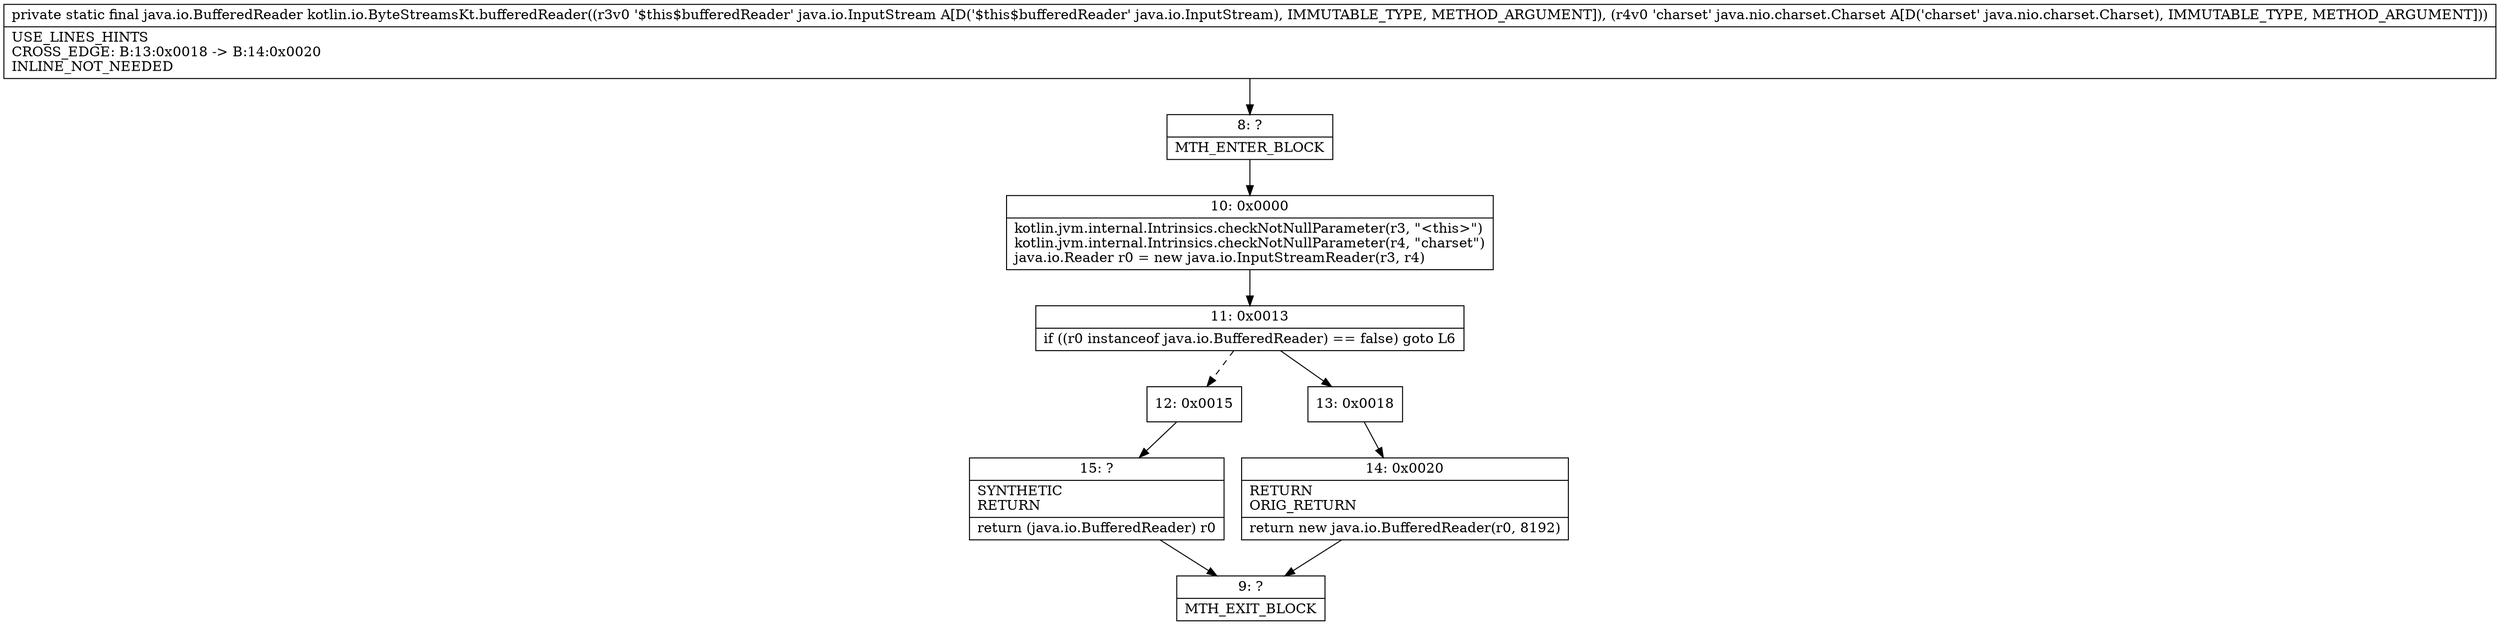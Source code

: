 digraph "CFG forkotlin.io.ByteStreamsKt.bufferedReader(Ljava\/io\/InputStream;Ljava\/nio\/charset\/Charset;)Ljava\/io\/BufferedReader;" {
Node_8 [shape=record,label="{8\:\ ?|MTH_ENTER_BLOCK\l}"];
Node_10 [shape=record,label="{10\:\ 0x0000|kotlin.jvm.internal.Intrinsics.checkNotNullParameter(r3, \"\<this\>\")\lkotlin.jvm.internal.Intrinsics.checkNotNullParameter(r4, \"charset\")\ljava.io.Reader r0 = new java.io.InputStreamReader(r3, r4)\l}"];
Node_11 [shape=record,label="{11\:\ 0x0013|if ((r0 instanceof java.io.BufferedReader) == false) goto L6\l}"];
Node_12 [shape=record,label="{12\:\ 0x0015}"];
Node_15 [shape=record,label="{15\:\ ?|SYNTHETIC\lRETURN\l|return (java.io.BufferedReader) r0\l}"];
Node_9 [shape=record,label="{9\:\ ?|MTH_EXIT_BLOCK\l}"];
Node_13 [shape=record,label="{13\:\ 0x0018}"];
Node_14 [shape=record,label="{14\:\ 0x0020|RETURN\lORIG_RETURN\l|return new java.io.BufferedReader(r0, 8192)\l}"];
MethodNode[shape=record,label="{private static final java.io.BufferedReader kotlin.io.ByteStreamsKt.bufferedReader((r3v0 '$this$bufferedReader' java.io.InputStream A[D('$this$bufferedReader' java.io.InputStream), IMMUTABLE_TYPE, METHOD_ARGUMENT]), (r4v0 'charset' java.nio.charset.Charset A[D('charset' java.nio.charset.Charset), IMMUTABLE_TYPE, METHOD_ARGUMENT]))  | USE_LINES_HINTS\lCROSS_EDGE: B:13:0x0018 \-\> B:14:0x0020\lINLINE_NOT_NEEDED\l}"];
MethodNode -> Node_8;Node_8 -> Node_10;
Node_10 -> Node_11;
Node_11 -> Node_12[style=dashed];
Node_11 -> Node_13;
Node_12 -> Node_15;
Node_15 -> Node_9;
Node_13 -> Node_14;
Node_14 -> Node_9;
}

